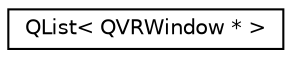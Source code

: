digraph "Graphical Class Hierarchy"
{
  edge [fontname="Helvetica",fontsize="10",labelfontname="Helvetica",labelfontsize="10"];
  node [fontname="Helvetica",fontsize="10",shape=record];
  rankdir="LR";
  Node1 [label="QList\< QVRWindow * \>",height=0.2,width=0.4,color="black", fillcolor="white", style="filled",URL="$class_q_list.html"];
}
